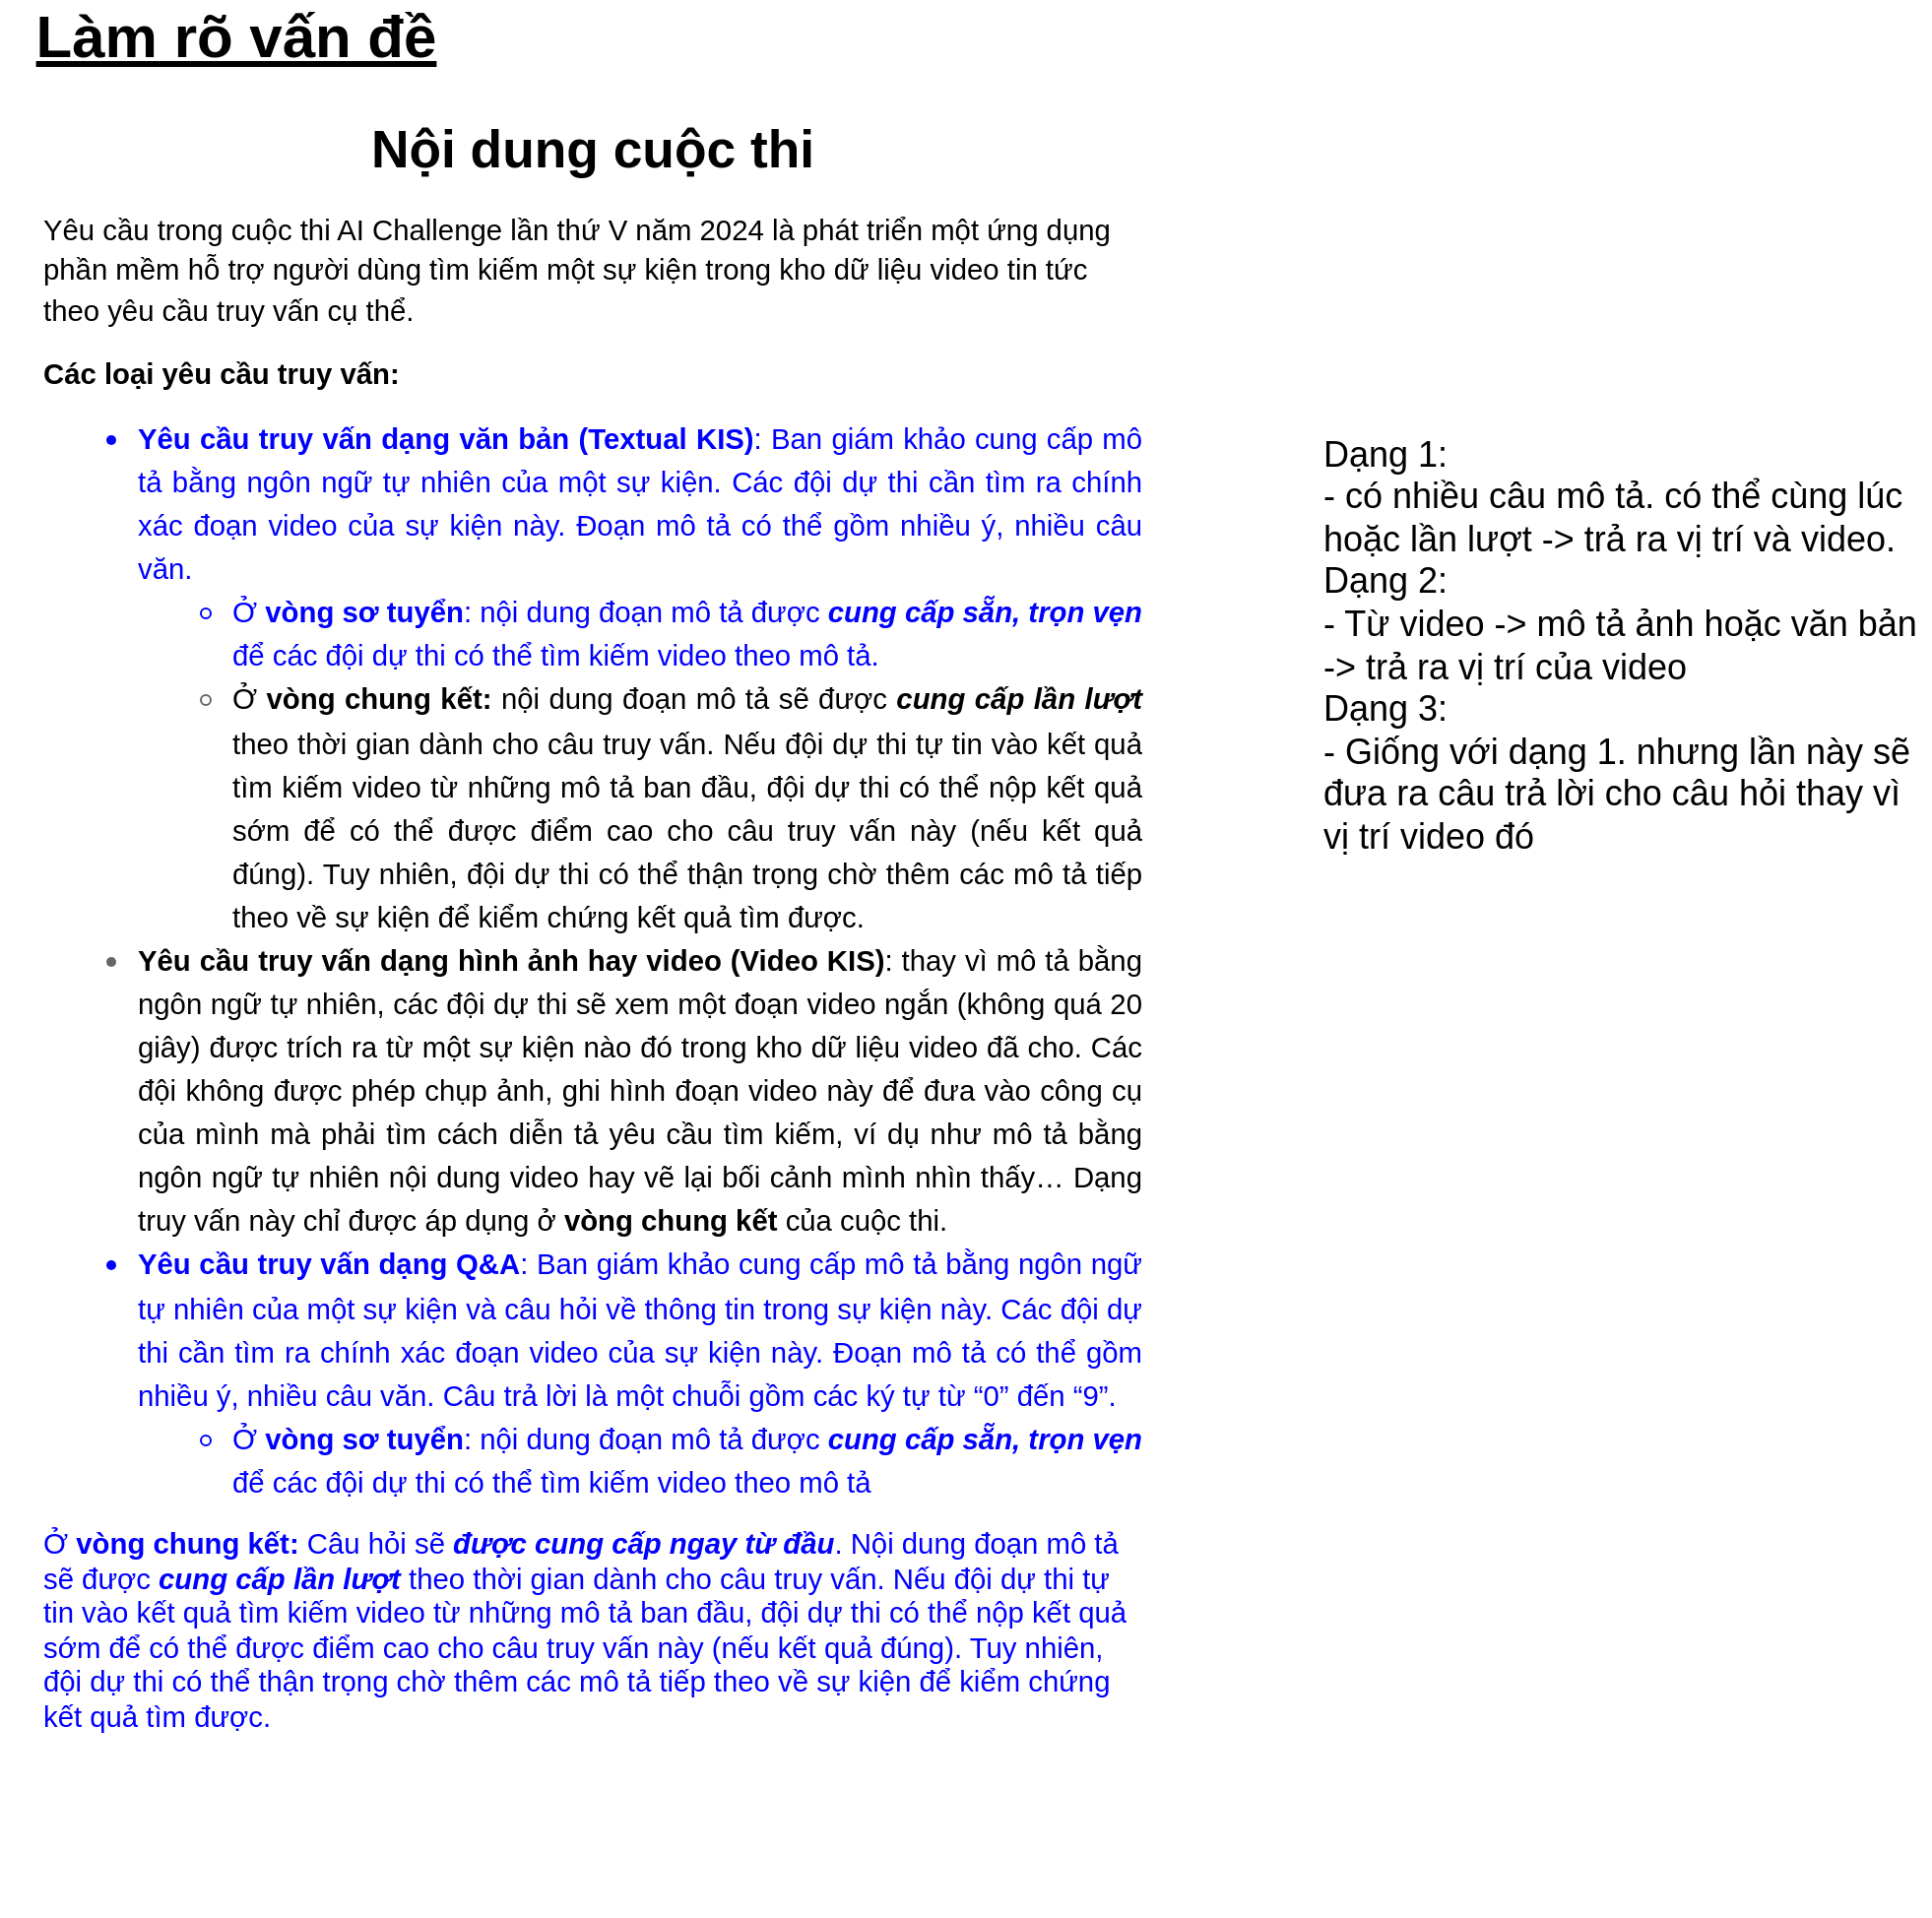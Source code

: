 <mxfile version="24.7.8" pages="3">
  <diagram name="Page-1" id="XyAQuADCcVB4QTmkmdjG">
    <mxGraphModel dx="921" dy="1379" grid="1" gridSize="10" guides="1" tooltips="1" connect="1" arrows="1" fold="1" page="1" pageScale="1" pageWidth="850" pageHeight="1100" math="0" shadow="0">
      <root>
        <mxCell id="0" />
        <mxCell id="1" parent="0" />
        <mxCell id="_iK8D-2FvXh4Rmg2TUd6-1" value="Làm rõ vấn đề" style="text;html=1;align=center;verticalAlign=middle;whiteSpace=wrap;rounded=0;fontStyle=5;fontSize=30;" vertex="1" parent="1">
          <mxGeometry x="80" y="80" width="240" height="30" as="geometry" />
        </mxCell>
        <mxCell id="_iK8D-2FvXh4Rmg2TUd6-2" value="&lt;b style=&quot;font-weight:normal;&quot; id=&quot;docs-internal-guid-2f229cfb-7fff-bcd9-1587-58c7b197e882&quot;&gt;&lt;h1 dir=&quot;ltr&quot; style=&quot;line-height:1.44;text-align: center;margin-top:5pt;margin-bottom:9pt;&quot;&gt;&lt;span style=&quot;font-size:20pt;font-family:Arial,sans-serif;color:#000000;background-color:transparent;font-weight:700;font-style:normal;font-variant:normal;text-decoration:none;vertical-align:baseline;white-space:pre;white-space:pre-wrap;&quot;&gt;Nội dung cuộc thi&lt;/span&gt;&lt;/h1&gt;&lt;p dir=&quot;ltr&quot; style=&quot;line-height:1.38;margin-top:0pt;margin-bottom:9pt;&quot;&gt;&lt;span style=&quot;font-size:11pt;font-family:Arial,sans-serif;color:#000000;background-color:transparent;font-weight:400;font-style:normal;font-variant:normal;text-decoration:none;vertical-align:baseline;white-space:pre;white-space:pre-wrap;&quot;&gt;Yêu cầu trong cuộc thi AI Challenge lần thứ V năm 2024 là phát triển một ứng dụng phần mềm hỗ trợ người dùng tìm kiếm một sự kiện trong kho dữ liệu video tin tức theo yêu cầu truy vấn cụ thể.&lt;/span&gt;&lt;/p&gt;&lt;p dir=&quot;ltr&quot; style=&quot;line-height:1.38;margin-top:0pt;margin-bottom:9pt;&quot;&gt;&lt;span style=&quot;font-size:11pt;font-family:Arial,sans-serif;color:#000000;background-color:transparent;font-weight:700;font-style:normal;font-variant:normal;text-decoration:none;vertical-align:baseline;white-space:pre;white-space:pre-wrap;&quot;&gt;Các loại yêu cầu truy vấn:&lt;/span&gt;&lt;/p&gt;&lt;ul style=&quot;margin-top:0;margin-bottom:0;padding-inline-start:48px;&quot;&gt;&lt;li dir=&quot;ltr&quot; style=&quot;list-style-type:disc;font-size:12pt;font-family:Arial,sans-serif;color:#0000ff;background-color:transparent;font-weight:400;font-style:normal;font-variant:normal;text-decoration:none;vertical-align:baseline;white-space:pre;&quot; aria-level=&quot;1&quot;&gt;&lt;p dir=&quot;ltr&quot; style=&quot;line-height:1.38;text-align: justify;margin-top:0pt;margin-bottom:0pt;&quot; role=&quot;presentation&quot;&gt;&lt;span style=&quot;font-size:11pt;font-family:Arial,sans-serif;color:#0000ff;background-color:transparent;font-weight:700;font-style:normal;font-variant:normal;text-decoration:none;vertical-align:baseline;white-space:pre;white-space:pre-wrap;&quot;&gt;Yêu cầu truy vấn dạng văn bản (Textual KIS)&lt;/span&gt;&lt;span style=&quot;font-size:11pt;font-family:Arial,sans-serif;color:#0000ff;background-color:transparent;font-weight:400;font-style:normal;font-variant:normal;text-decoration:none;vertical-align:baseline;white-space:pre;white-space:pre-wrap;&quot;&gt;: Ban giám khảo cung cấp mô tả bằng ngôn ngữ tự nhiên của một sự kiện. Các đội dự thi cần tìm ra chính xác đoạn video của sự kiện này. Đoạn mô tả có thể gồm nhiều ý, nhiều câu văn.&lt;/span&gt;&lt;/p&gt;&lt;/li&gt;&lt;ul style=&quot;margin-top:0;margin-bottom:0;padding-inline-start:48px;&quot;&gt;&lt;li dir=&quot;ltr&quot; style=&quot;list-style-type:circle;font-size:12pt;font-family:Arial,sans-serif;color:#0000ff;background-color:transparent;font-weight:400;font-style:normal;font-variant:normal;text-decoration:none;vertical-align:baseline;white-space:pre;&quot; aria-level=&quot;2&quot;&gt;&lt;p dir=&quot;ltr&quot; style=&quot;line-height:1.38;text-align: justify;margin-top:0pt;margin-bottom:0pt;&quot; role=&quot;presentation&quot;&gt;&lt;span style=&quot;font-size:11pt;font-family:Arial,sans-serif;color:#0000ff;background-color:transparent;font-weight:400;font-style:normal;font-variant:normal;text-decoration:none;vertical-align:baseline;white-space:pre;white-space:pre-wrap;&quot;&gt;Ở &lt;/span&gt;&lt;span style=&quot;font-size:11pt;font-family:Arial,sans-serif;color:#0000ff;background-color:transparent;font-weight:700;font-style:normal;font-variant:normal;text-decoration:none;vertical-align:baseline;white-space:pre;white-space:pre-wrap;&quot;&gt;vòng sơ tuyển&lt;/span&gt;&lt;span style=&quot;font-size:11pt;font-family:Arial,sans-serif;color:#0000ff;background-color:transparent;font-weight:400;font-style:normal;font-variant:normal;text-decoration:none;vertical-align:baseline;white-space:pre;white-space:pre-wrap;&quot;&gt;: nội dung đoạn mô tả được &lt;/span&gt;&lt;span style=&quot;font-size:11pt;font-family:Arial,sans-serif;color:#0000ff;background-color:transparent;font-weight:700;font-style:italic;font-variant:normal;text-decoration:none;vertical-align:baseline;white-space:pre;white-space:pre-wrap;&quot;&gt;cung cấp sẵn, trọn vẹn&lt;/span&gt;&lt;span style=&quot;font-size:11pt;font-family:Arial,sans-serif;color:#0000ff;background-color:transparent;font-weight:400;font-style:normal;font-variant:normal;text-decoration:none;vertical-align:baseline;white-space:pre;white-space:pre-wrap;&quot;&gt; để các đội dự thi có thể tìm kiếm video theo mô tả.&lt;/span&gt;&lt;/p&gt;&lt;/li&gt;&lt;li dir=&quot;ltr&quot; style=&quot;list-style-type:circle;font-size:12pt;font-family:Arial,sans-serif;color:#666666;background-color:transparent;font-weight:400;font-style:normal;font-variant:normal;text-decoration:none;vertical-align:baseline;white-space:pre;&quot; aria-level=&quot;2&quot;&gt;&lt;p dir=&quot;ltr&quot; style=&quot;line-height:1.38;text-align: justify;margin-top:0pt;margin-bottom:0pt;&quot; role=&quot;presentation&quot;&gt;&lt;span style=&quot;font-size:11pt;font-family:Arial,sans-serif;color:#000000;background-color:transparent;font-weight:400;font-style:normal;font-variant:normal;text-decoration:none;vertical-align:baseline;white-space:pre;white-space:pre-wrap;&quot;&gt;Ở &lt;/span&gt;&lt;span style=&quot;font-size:11pt;font-family:Arial,sans-serif;color:#000000;background-color:transparent;font-weight:700;font-style:normal;font-variant:normal;text-decoration:none;vertical-align:baseline;white-space:pre;white-space:pre-wrap;&quot;&gt;vòng chung kết:&lt;/span&gt;&lt;span style=&quot;font-size:11pt;font-family:Arial,sans-serif;color:#000000;background-color:transparent;font-weight:400;font-style:normal;font-variant:normal;text-decoration:none;vertical-align:baseline;white-space:pre;white-space:pre-wrap;&quot;&gt; nội dung đoạn mô tả sẽ được &lt;/span&gt;&lt;span style=&quot;font-size:11pt;font-family:Arial,sans-serif;color:#000000;background-color:transparent;font-weight:700;font-style:italic;font-variant:normal;text-decoration:none;vertical-align:baseline;white-space:pre;white-space:pre-wrap;&quot;&gt;cung cấp lần lượt&lt;/span&gt;&lt;span style=&quot;font-size:11pt;font-family:Arial,sans-serif;color:#000000;background-color:transparent;font-weight:400;font-style:normal;font-variant:normal;text-decoration:none;vertical-align:baseline;white-space:pre;white-space:pre-wrap;&quot;&gt; theo thời gian dành cho câu truy vấn. Nếu đội dự thi tự tin vào kết quả tìm kiếm video từ những mô tả ban đầu, đội dự thi có thể nộp kết quả sớm để có thể được điểm cao cho câu truy vấn này (nếu kết quả đúng). Tuy nhiên, đội dự thi có thể thận trọng chờ thêm các mô tả tiếp theo về sự kiện để kiểm chứng kết quả tìm được.&lt;/span&gt;&lt;/p&gt;&lt;/li&gt;&lt;/ul&gt;&lt;li dir=&quot;ltr&quot; style=&quot;list-style-type:disc;font-size:12pt;font-family:Arial,sans-serif;color:#666666;background-color:transparent;font-weight:400;font-style:normal;font-variant:normal;text-decoration:none;vertical-align:baseline;white-space:pre;&quot; aria-level=&quot;1&quot;&gt;&lt;p dir=&quot;ltr&quot; style=&quot;line-height:1.38;text-align: justify;margin-top:0pt;margin-bottom:0pt;&quot; role=&quot;presentation&quot;&gt;&lt;span style=&quot;font-size:11pt;font-family:Arial,sans-serif;color:#000000;background-color:transparent;font-weight:700;font-style:normal;font-variant:normal;text-decoration:none;vertical-align:baseline;white-space:pre;white-space:pre-wrap;&quot;&gt;Yêu cầu truy vấn dạng hình ảnh hay video (Video KIS)&lt;/span&gt;&lt;span style=&quot;font-size:11pt;font-family:Arial,sans-serif;color:#000000;background-color:transparent;font-weight:400;font-style:normal;font-variant:normal;text-decoration:none;vertical-align:baseline;white-space:pre;white-space:pre-wrap;&quot;&gt;: thay vì mô tả bằng ngôn ngữ tự nhiên, các đội dự thi sẽ xem một đoạn video ngắn (không quá 20 giây) được trích ra từ một sự kiện nào đó trong kho dữ liệu video đã cho. Các đội không được phép chụp ảnh, ghi hình đoạn video này để đưa vào công cụ của mình mà phải tìm cách diễn tả yêu cầu tìm kiếm, ví dụ như mô tả bằng ngôn ngữ tự nhiên nội dung video hay vẽ lại bối cảnh mình nhìn thấy… Dạng truy vấn này chỉ được áp dụng ở &lt;/span&gt;&lt;span style=&quot;font-size:11pt;font-family:Arial,sans-serif;color:#000000;background-color:transparent;font-weight:700;font-style:normal;font-variant:normal;text-decoration:none;vertical-align:baseline;white-space:pre;white-space:pre-wrap;&quot;&gt;vòng chung kết&lt;/span&gt;&lt;span style=&quot;font-size:11pt;font-family:Arial,sans-serif;color:#000000;background-color:transparent;font-weight:400;font-style:normal;font-variant:normal;text-decoration:none;vertical-align:baseline;white-space:pre;white-space:pre-wrap;&quot;&gt; của cuộc thi.&lt;/span&gt;&lt;/p&gt;&lt;/li&gt;&lt;li dir=&quot;ltr&quot; style=&quot;list-style-type:disc;font-size:12pt;font-family:Arial,sans-serif;color:#0000ff;background-color:transparent;font-weight:400;font-style:normal;font-variant:normal;text-decoration:none;vertical-align:baseline;white-space:pre;&quot; aria-level=&quot;1&quot;&gt;&lt;p dir=&quot;ltr&quot; style=&quot;line-height:1.38;text-align: justify;margin-top:0pt;margin-bottom:0pt;&quot; role=&quot;presentation&quot;&gt;&lt;span style=&quot;font-size:11pt;font-family:Arial,sans-serif;color:#0000ff;background-color:transparent;font-weight:700;font-style:normal;font-variant:normal;text-decoration:none;vertical-align:baseline;white-space:pre;white-space:pre-wrap;&quot;&gt;Yêu cầu truy vấn dạng Q&amp;amp;A&lt;/span&gt;&lt;span style=&quot;font-size:11pt;font-family:Arial,sans-serif;color:#0000ff;background-color:transparent;font-weight:400;font-style:normal;font-variant:normal;text-decoration:none;vertical-align:baseline;white-space:pre;white-space:pre-wrap;&quot;&gt;: Ban giám khảo cung cấp mô tả bằng ngôn ngữ tự nhiên của một sự kiện và câu hỏi về thông tin trong sự kiện này. Các đội dự thi cần tìm ra chính xác đoạn video của sự kiện này. Đoạn mô tả có thể gồm nhiều ý, nhiều câu văn. Câu trả lời là một chuỗi gồm các ký tự từ “0” đến “9”.&lt;/span&gt;&lt;/p&gt;&lt;/li&gt;&lt;ul style=&quot;margin-top:0;margin-bottom:0;padding-inline-start:48px;&quot;&gt;&lt;li dir=&quot;ltr&quot; style=&quot;list-style-type:circle;font-size:12pt;font-family:Arial,sans-serif;color:#0000ff;background-color:transparent;font-weight:400;font-style:normal;font-variant:normal;text-decoration:none;vertical-align:baseline;white-space:pre;&quot; aria-level=&quot;2&quot;&gt;&lt;p dir=&quot;ltr&quot; style=&quot;line-height:1.38;text-align: justify;margin-top:0pt;margin-bottom:9pt;&quot; role=&quot;presentation&quot;&gt;&lt;span style=&quot;font-size:11pt;font-family:Arial,sans-serif;color:#0000ff;background-color:transparent;font-weight:400;font-style:normal;font-variant:normal;text-decoration:none;vertical-align:baseline;white-space:pre;white-space:pre-wrap;&quot;&gt;Ở &lt;/span&gt;&lt;span style=&quot;font-size:11pt;font-family:Arial,sans-serif;color:#0000ff;background-color:transparent;font-weight:700;font-style:normal;font-variant:normal;text-decoration:none;vertical-align:baseline;white-space:pre;white-space:pre-wrap;&quot;&gt;vòng sơ tuyển&lt;/span&gt;&lt;span style=&quot;font-size:11pt;font-family:Arial,sans-serif;color:#0000ff;background-color:transparent;font-weight:400;font-style:normal;font-variant:normal;text-decoration:none;vertical-align:baseline;white-space:pre;white-space:pre-wrap;&quot;&gt;: nội dung đoạn mô tả được &lt;/span&gt;&lt;span style=&quot;font-size:11pt;font-family:Arial,sans-serif;color:#0000ff;background-color:transparent;font-weight:700;font-style:italic;font-variant:normal;text-decoration:none;vertical-align:baseline;white-space:pre;white-space:pre-wrap;&quot;&gt;cung cấp sẵn, trọn vẹn&lt;/span&gt;&lt;span style=&quot;font-size:11pt;font-family:Arial,sans-serif;color:#0000ff;background-color:transparent;font-weight:400;font-style:normal;font-variant:normal;text-decoration:none;vertical-align:baseline;white-space:pre;white-space:pre-wrap;&quot;&gt; để các đội dự thi có thể tìm kiếm video theo mô tả&lt;/span&gt;&lt;/p&gt;&lt;/li&gt;&lt;/ul&gt;&lt;/ul&gt;&lt;span style=&quot;font-size:11pt;font-family:Arial,sans-serif;color:#0000ff;background-color:transparent;font-weight:400;font-style:normal;font-variant:normal;text-decoration:none;vertical-align:baseline;white-space:pre;white-space:pre-wrap;&quot;&gt;Ở &lt;/span&gt;&lt;span style=&quot;font-size:11pt;font-family:Arial,sans-serif;color:#0000ff;background-color:transparent;font-weight:700;font-style:normal;font-variant:normal;text-decoration:none;vertical-align:baseline;white-space:pre;white-space:pre-wrap;&quot;&gt;vòng chung kết:&lt;/span&gt;&lt;span style=&quot;font-size:11pt;font-family:Arial,sans-serif;color:#0000ff;background-color:transparent;font-weight:400;font-style:normal;font-variant:normal;text-decoration:none;vertical-align:baseline;white-space:pre;white-space:pre-wrap;&quot;&gt; Câu hỏi sẽ &lt;/span&gt;&lt;span style=&quot;font-size:11pt;font-family:Arial,sans-serif;color:#0000ff;background-color:transparent;font-weight:700;font-style:italic;font-variant:normal;text-decoration:none;vertical-align:baseline;white-space:pre;white-space:pre-wrap;&quot;&gt;được cung cấp ngay từ đầu&lt;/span&gt;&lt;span style=&quot;font-size:11pt;font-family:Arial,sans-serif;color:#0000ff;background-color:transparent;font-weight:400;font-style:normal;font-variant:normal;text-decoration:none;vertical-align:baseline;white-space:pre;white-space:pre-wrap;&quot;&gt;. Nội dung đoạn mô tả sẽ được &lt;/span&gt;&lt;span style=&quot;font-size:11pt;font-family:Arial,sans-serif;color:#0000ff;background-color:transparent;font-weight:700;font-style:italic;font-variant:normal;text-decoration:none;vertical-align:baseline;white-space:pre;white-space:pre-wrap;&quot;&gt;cung cấp lần lượt&lt;/span&gt;&lt;span style=&quot;font-size:11pt;font-family:Arial,sans-serif;color:#0000ff;background-color:transparent;font-weight:400;font-style:normal;font-variant:normal;text-decoration:none;vertical-align:baseline;white-space:pre;white-space:pre-wrap;&quot;&gt; theo thời gian dành cho câu truy vấn. Nếu đội dự thi tự tin vào kết quả tìm kiếm video từ những mô tả ban đầu, đội dự thi có thể nộp kết quả sớm để có thể được điểm cao cho câu truy vấn này (nếu kết quả đúng). Tuy nhiên, đội dự thi có thể thận trọng chờ thêm các mô tả tiếp theo về sự kiện để kiểm chứng kết quả tìm được.&lt;/span&gt;&lt;/b&gt;" style="text;whiteSpace=wrap;html=1;" vertex="1" parent="1">
          <mxGeometry x="100" y="120" width="560" height="930" as="geometry" />
        </mxCell>
        <mxCell id="_iK8D-2FvXh4Rmg2TUd6-3" value="Dạng 1:&lt;div&gt;- có nhiều câu mô tả. có thể cùng lúc hoặc lần lượt -&amp;gt;&lt;span style=&quot;background-color: initial;&quot;&gt;&amp;nbsp;trả ra vị trí và video.&lt;/span&gt;&lt;/div&gt;&lt;div&gt;&lt;span style=&quot;background-color: initial;&quot;&gt;Dạng 2:&lt;/span&gt;&lt;/div&gt;&lt;div&gt;&lt;span style=&quot;background-color: initial;&quot;&gt;- Từ video -&amp;gt; mô tả ảnh hoặc văn bản -&amp;gt; trả ra vị trí của video&lt;/span&gt;&lt;/div&gt;&lt;div&gt;&lt;span style=&quot;background-color: initial;&quot;&gt;Dạng 3:&lt;/span&gt;&lt;/div&gt;&lt;div&gt;&lt;span style=&quot;background-color: initial;&quot;&gt;- Giống với dạng 1. nhưng lần này sẽ đưa ra câu trả lời cho câu hỏi thay vì vị trí video đó&lt;/span&gt;&lt;/div&gt;" style="text;html=1;align=left;verticalAlign=middle;whiteSpace=wrap;rounded=0;fontSize=18;" vertex="1" parent="1">
          <mxGeometry x="750" y="310" width="310" height="190" as="geometry" />
        </mxCell>
      </root>
    </mxGraphModel>
  </diagram>
  <diagram id="Unx6OYOfaWwuwpdmfeZV" name="Page-2">
    <mxGraphModel dx="737" dy="2203" grid="1" gridSize="10" guides="1" tooltips="1" connect="1" arrows="1" fold="1" page="1" pageScale="1" pageWidth="850" pageHeight="1100" math="0" shadow="0">
      <root>
        <mxCell id="0" />
        <mxCell id="1" parent="0" />
        <mxCell id="64__7UQ6sDWs-SWu5UM7-1" value="Mô hình yêu cầu (Tạm thời)&lt;div&gt;&lt;br&gt;&lt;/div&gt;&lt;div&gt;- Xác định được &lt;u&gt;danh sách&lt;/u&gt; những Video khả thi liên quan đến truy vấn đang tìm kiếm. -&amp;gt; Giảm thời gian phải xử lý.&amp;nbsp;&lt;/div&gt;&lt;div&gt;&lt;br&gt;&lt;/div&gt;&lt;div&gt;- Với mỗi video trả ra đoạn khả thi nhất theo điểm số nào đó [u,v]. -&amp;gt; để người dùng xem lại một lần&lt;/div&gt;&lt;div&gt;&lt;br&gt;&lt;/div&gt;&lt;div&gt;- Trả lời câu hỏi sẽ do người dùng cân nhắc nội dung của video&lt;/div&gt;&lt;div&gt;&lt;br&gt;&lt;/div&gt;&lt;div&gt;- khi các câu mô tả được thêm vào hệ thống phải chạy tiếp chứ không được chạy lại&lt;/div&gt;&lt;div&gt;&lt;br&gt;&lt;/div&gt;&lt;div&gt;- Có thể chọn các tham số như checkbox để lấy phần giao, hợp, hoặc loại ra.&lt;/div&gt;&lt;div&gt;&lt;br&gt;&lt;/div&gt;&lt;div&gt;- Có thể thêm video vào dễ dàng&lt;/div&gt;&lt;div&gt;&lt;br&gt;&lt;/div&gt;&lt;div&gt;- Có giao diện thân thiện -&amp;gt; DJANGO ?&lt;/div&gt;" style="text;html=1;align=left;verticalAlign=middle;whiteSpace=wrap;rounded=0;fontSize=18;" vertex="1" parent="1">
          <mxGeometry x="100" y="-70" width="450" height="520" as="geometry" />
        </mxCell>
      </root>
    </mxGraphModel>
  </diagram>
  <diagram id="rfIR66pPYt_yQYKcGMVf" name="Page-3">
    <mxGraphModel dx="1587" dy="1103" grid="1" gridSize="10" guides="1" tooltips="1" connect="1" arrows="1" fold="1" page="1" pageScale="1" pageWidth="850" pageHeight="1100" math="0" shadow="0">
      <root>
        <mxCell id="0" />
        <mxCell id="1" parent="0" />
        <mxCell id="wkcmUXmksVHShLTnnCpT-3" value="" style="edgeStyle=elbowEdgeStyle;rounded=0;orthogonalLoop=1;jettySize=auto;html=1;" parent="1" source="wkcmUXmksVHShLTnnCpT-1" target="wkcmUXmksVHShLTnnCpT-2" edge="1">
          <mxGeometry relative="1" as="geometry" />
        </mxCell>
        <mxCell id="wkcmUXmksVHShLTnnCpT-5" value="" style="edgeStyle=orthogonalEdgeStyle;rounded=0;orthogonalLoop=1;jettySize=auto;html=1;" parent="1" source="wkcmUXmksVHShLTnnCpT-1" target="wkcmUXmksVHShLTnnCpT-4" edge="1">
          <mxGeometry relative="1" as="geometry" />
        </mxCell>
        <mxCell id="wkcmUXmksVHShLTnnCpT-1" value="Video" style="rounded=0;whiteSpace=wrap;html=1;" parent="1" vertex="1">
          <mxGeometry x="40" y="280" width="120" height="60" as="geometry" />
        </mxCell>
        <mxCell id="wkcmUXmksVHShLTnnCpT-11" value="" style="edgeStyle=elbowEdgeStyle;rounded=0;orthogonalLoop=1;jettySize=auto;html=1;" parent="1" source="wkcmUXmksVHShLTnnCpT-2" target="wkcmUXmksVHShLTnnCpT-10" edge="1">
          <mxGeometry relative="1" as="geometry" />
        </mxCell>
        <mxCell id="wkcmUXmksVHShLTnnCpT-13" value="" style="edgeStyle=orthogonalEdgeStyle;rounded=0;orthogonalLoop=1;jettySize=auto;html=1;" parent="1" source="wkcmUXmksVHShLTnnCpT-2" target="wkcmUXmksVHShLTnnCpT-12" edge="1">
          <mxGeometry relative="1" as="geometry" />
        </mxCell>
        <mxCell id="wkcmUXmksVHShLTnnCpT-2" value="Văn bản Âm thanh" style="rounded=0;whiteSpace=wrap;html=1;" parent="1" vertex="1">
          <mxGeometry x="240" y="160" width="120" height="60" as="geometry" />
        </mxCell>
        <mxCell id="wkcmUXmksVHShLTnnCpT-16" value="" style="edgeStyle=elbowEdgeStyle;rounded=0;orthogonalLoop=1;jettySize=auto;html=1;" parent="1" source="wkcmUXmksVHShLTnnCpT-4" target="wkcmUXmksVHShLTnnCpT-14" edge="1">
          <mxGeometry relative="1" as="geometry" />
        </mxCell>
        <mxCell id="wkcmUXmksVHShLTnnCpT-4" value="KeyFrame" style="rounded=0;whiteSpace=wrap;html=1;" parent="1" vertex="1">
          <mxGeometry x="240" y="280" width="120" height="60" as="geometry" />
        </mxCell>
        <mxCell id="wkcmUXmksVHShLTnnCpT-6" value="Media Info" style="rounded=0;whiteSpace=wrap;html=1;" parent="1" vertex="1">
          <mxGeometry x="240" y="440" width="120" height="60" as="geometry" />
        </mxCell>
        <mxCell id="wkcmUXmksVHShLTnnCpT-7" value="" style="endArrow=classic;html=1;rounded=0;exitX=1;exitY=0.5;exitDx=0;exitDy=0;entryX=0;entryY=0.5;entryDx=0;entryDy=0;edgeStyle=elbowEdgeStyle;" parent="1" source="wkcmUXmksVHShLTnnCpT-1" target="wkcmUXmksVHShLTnnCpT-6" edge="1">
          <mxGeometry width="50" height="50" relative="1" as="geometry">
            <mxPoint x="100" y="460" as="sourcePoint" />
            <mxPoint x="150" y="410" as="targetPoint" />
          </mxGeometry>
        </mxCell>
        <mxCell id="wkcmUXmksVHShLTnnCpT-8" value="Clip feature 32" style="rounded=0;whiteSpace=wrap;html=1;" parent="1" vertex="1">
          <mxGeometry x="240" y="520" width="120" height="60" as="geometry" />
        </mxCell>
        <mxCell id="wkcmUXmksVHShLTnnCpT-9" value="" style="endArrow=classic;html=1;rounded=0;entryX=0;entryY=0.5;entryDx=0;entryDy=0;exitX=1;exitY=0.5;exitDx=0;exitDy=0;edgeStyle=orthogonalEdgeStyle;" parent="1" source="wkcmUXmksVHShLTnnCpT-1" target="wkcmUXmksVHShLTnnCpT-8" edge="1">
          <mxGeometry width="50" height="50" relative="1" as="geometry">
            <mxPoint x="180" y="290" as="sourcePoint" />
            <mxPoint x="190" y="440" as="targetPoint" />
          </mxGeometry>
        </mxCell>
        <mxCell id="wkcmUXmksVHShLTnnCpT-10" value="Object được nhắc tới" style="rounded=0;whiteSpace=wrap;html=1;" parent="1" vertex="1">
          <mxGeometry x="440" y="40" width="120" height="60" as="geometry" />
        </mxCell>
        <mxCell id="wkcmUXmksVHShLTnnCpT-12" value="Tóm tắt" style="rounded=0;whiteSpace=wrap;html=1;" parent="1" vertex="1">
          <mxGeometry x="440" y="120" width="120" height="60" as="geometry" />
        </mxCell>
        <mxCell id="wkcmUXmksVHShLTnnCpT-14" value="Object trong từng key frame" style="whiteSpace=wrap;html=1;rounded=0;" parent="1" vertex="1">
          <mxGeometry x="440" y="200" width="120" height="60" as="geometry" />
        </mxCell>
        <mxCell id="wkcmUXmksVHShLTnnCpT-17" value="Image Caption" style="rounded=0;whiteSpace=wrap;html=1;" parent="1" vertex="1">
          <mxGeometry x="440" y="280" width="120" height="60" as="geometry" />
        </mxCell>
        <mxCell id="wkcmUXmksVHShLTnnCpT-18" value="" style="endArrow=classic;html=1;rounded=0;exitX=1;exitY=0.5;exitDx=0;exitDy=0;entryX=0;entryY=0.5;entryDx=0;entryDy=0;edgeStyle=elbowEdgeStyle;" parent="1" source="wkcmUXmksVHShLTnnCpT-4" target="wkcmUXmksVHShLTnnCpT-17" edge="1">
          <mxGeometry width="50" height="50" relative="1" as="geometry">
            <mxPoint x="340" y="420" as="sourcePoint" />
            <mxPoint x="390" y="370" as="targetPoint" />
          </mxGeometry>
        </mxCell>
        <mxCell id="wkcmUXmksVHShLTnnCpT-20" value="OCR ???" style="rounded=0;whiteSpace=wrap;html=1;" parent="1" vertex="1">
          <mxGeometry x="440" y="360" width="120" height="60" as="geometry" />
        </mxCell>
        <mxCell id="wkcmUXmksVHShLTnnCpT-21" value="" style="endArrow=classic;html=1;rounded=0;exitX=1;exitY=0.5;exitDx=0;exitDy=0;entryX=0;entryY=0.5;entryDx=0;entryDy=0;edgeStyle=elbowEdgeStyle;" parent="1" source="wkcmUXmksVHShLTnnCpT-4" target="wkcmUXmksVHShLTnnCpT-20" edge="1">
          <mxGeometry width="50" height="50" relative="1" as="geometry">
            <mxPoint x="430" y="480" as="sourcePoint" />
            <mxPoint x="450" y="390" as="targetPoint" />
          </mxGeometry>
        </mxCell>
        <mxCell id="ByELKKtamKLCPXEzUEcX-2" value="" style="edgeStyle=orthogonalEdgeStyle;rounded=0;orthogonalLoop=1;jettySize=auto;html=1;" edge="1" parent="1" source="NdYlCeQCbCe_D5UK2hrB-12" target="ByELKKtamKLCPXEzUEcX-1">
          <mxGeometry relative="1" as="geometry" />
        </mxCell>
        <mxCell id="NdYlCeQCbCe_D5UK2hrB-12" value="List Object" style="rounded=0;whiteSpace=wrap;html=1;" vertex="1" parent="1">
          <mxGeometry x="40" y="640" width="120" height="60" as="geometry" />
        </mxCell>
        <mxCell id="ByELKKtamKLCPXEzUEcX-1" value="Dùng như bảng đặc trưng - vector (1x gì đó)" style="rounded=0;whiteSpace=wrap;html=1;" vertex="1" parent="1">
          <mxGeometry x="240" y="640" width="160" height="60" as="geometry" />
        </mxCell>
        <mxCell id="ByELKKtamKLCPXEzUEcX-3" value="Dùng như filter để lọc video - chia thành các list khác nhau" style="rounded=0;whiteSpace=wrap;html=1;" vertex="1" parent="1">
          <mxGeometry x="240" y="720" width="160" height="60" as="geometry" />
        </mxCell>
        <mxCell id="ByELKKtamKLCPXEzUEcX-4" value="" style="endArrow=classic;html=1;rounded=0;exitX=1;exitY=0.5;exitDx=0;exitDy=0;entryX=0;entryY=0.5;entryDx=0;entryDy=0;" edge="1" parent="1" source="NdYlCeQCbCe_D5UK2hrB-12" target="ByELKKtamKLCPXEzUEcX-3">
          <mxGeometry width="50" height="50" relative="1" as="geometry">
            <mxPoint x="230" y="630" as="sourcePoint" />
            <mxPoint x="280" y="580" as="targetPoint" />
          </mxGeometry>
        </mxCell>
        <mxCell id="ByELKKtamKLCPXEzUEcX-7" value="" style="edgeStyle=orthogonalEdgeStyle;rounded=0;orthogonalLoop=1;jettySize=auto;html=1;" edge="1" parent="1" source="ByELKKtamKLCPXEzUEcX-5" target="ByELKKtamKLCPXEzUEcX-6">
          <mxGeometry relative="1" as="geometry" />
        </mxCell>
        <mxCell id="ByELKKtamKLCPXEzUEcX-5" value="Caption hay các dạng văn bản mang ý nghĩa" style="rounded=0;whiteSpace=wrap;html=1;" vertex="1" parent="1">
          <mxGeometry x="40" y="840" width="120" height="60" as="geometry" />
        </mxCell>
        <mxCell id="ByELKKtamKLCPXEzUEcX-9" value="" style="edgeStyle=orthogonalEdgeStyle;rounded=0;orthogonalLoop=1;jettySize=auto;html=1;" edge="1" parent="1" source="ByELKKtamKLCPXEzUEcX-6" target="ByELKKtamKLCPXEzUEcX-8">
          <mxGeometry relative="1" as="geometry" />
        </mxCell>
        <mxCell id="ByELKKtamKLCPXEzUEcX-6" value="Model nào đó" style="rounded=0;whiteSpace=wrap;html=1;" vertex="1" parent="1">
          <mxGeometry x="200" y="840" width="120" height="60" as="geometry" />
        </mxCell>
        <mxCell id="ByELKKtamKLCPXEzUEcX-8" value="Đặc trưng dạng 1 chiều - black box - vector (1 x 4096) ???" style="rounded=0;whiteSpace=wrap;html=1;" vertex="1" parent="1">
          <mxGeometry x="360" y="840" width="200" height="60" as="geometry" />
        </mxCell>
        <mxCell id="ByELKKtamKLCPXEzUEcX-13" value="" style="edgeStyle=orthogonalEdgeStyle;rounded=0;orthogonalLoop=1;jettySize=auto;html=1;" edge="1" parent="1" source="ByELKKtamKLCPXEzUEcX-10" target="ByELKKtamKLCPXEzUEcX-12">
          <mxGeometry relative="1" as="geometry" />
        </mxCell>
        <mxCell id="ByELKKtamKLCPXEzUEcX-10" value="Caption 1" style="rounded=0;whiteSpace=wrap;html=1;" vertex="1" parent="1">
          <mxGeometry x="80" y="960" width="120" height="60" as="geometry" />
        </mxCell>
        <mxCell id="ByELKKtamKLCPXEzUEcX-15" value="" style="edgeStyle=orthogonalEdgeStyle;rounded=0;orthogonalLoop=1;jettySize=auto;html=1;" edge="1" parent="1" source="ByELKKtamKLCPXEzUEcX-11" target="ByELKKtamKLCPXEzUEcX-14">
          <mxGeometry relative="1" as="geometry" />
        </mxCell>
        <mxCell id="ByELKKtamKLCPXEzUEcX-11" value="Caption 2" style="rounded=0;whiteSpace=wrap;html=1;" vertex="1" parent="1">
          <mxGeometry x="80" y="1040" width="120" height="60" as="geometry" />
        </mxCell>
        <mxCell id="ByELKKtamKLCPXEzUEcX-17" value="" style="edgeStyle=orthogonalEdgeStyle;rounded=0;orthogonalLoop=1;jettySize=auto;html=1;" edge="1" parent="1" source="ByELKKtamKLCPXEzUEcX-12" target="ByELKKtamKLCPXEzUEcX-16">
          <mxGeometry relative="1" as="geometry" />
        </mxCell>
        <mxCell id="ByELKKtamKLCPXEzUEcX-12" value="Model nào đó" style="rounded=0;whiteSpace=wrap;html=1;" vertex="1" parent="1">
          <mxGeometry x="240" y="960" width="120" height="60" as="geometry" />
        </mxCell>
        <mxCell id="ByELKKtamKLCPXEzUEcX-19" value="" style="edgeStyle=orthogonalEdgeStyle;rounded=0;orthogonalLoop=1;jettySize=auto;html=1;" edge="1" parent="1" source="ByELKKtamKLCPXEzUEcX-14" target="ByELKKtamKLCPXEzUEcX-18">
          <mxGeometry relative="1" as="geometry" />
        </mxCell>
        <mxCell id="ByELKKtamKLCPXEzUEcX-14" value="Model nào đó" style="rounded=0;whiteSpace=wrap;html=1;" vertex="1" parent="1">
          <mxGeometry x="240" y="1040" width="120" height="60" as="geometry" />
        </mxCell>
        <mxCell id="ByELKKtamKLCPXEzUEcX-22" value="" style="edgeStyle=orthogonalEdgeStyle;rounded=0;orthogonalLoop=1;jettySize=auto;html=1;" edge="1" parent="1" source="ByELKKtamKLCPXEzUEcX-16" target="ByELKKtamKLCPXEzUEcX-21">
          <mxGeometry relative="1" as="geometry" />
        </mxCell>
        <mxCell id="ByELKKtamKLCPXEzUEcX-16" value="1x4096" style="rounded=0;whiteSpace=wrap;html=1;" vertex="1" parent="1">
          <mxGeometry x="400" y="960" width="120" height="60" as="geometry" />
        </mxCell>
        <mxCell id="ByELKKtamKLCPXEzUEcX-23" value="" style="edgeStyle=orthogonalEdgeStyle;rounded=0;orthogonalLoop=1;jettySize=auto;html=1;" edge="1" parent="1" source="ByELKKtamKLCPXEzUEcX-18" target="ByELKKtamKLCPXEzUEcX-21">
          <mxGeometry relative="1" as="geometry" />
        </mxCell>
        <mxCell id="ByELKKtamKLCPXEzUEcX-18" value="1x4096" style="rounded=0;whiteSpace=wrap;html=1;" vertex="1" parent="1">
          <mxGeometry x="400" y="1040" width="120" height="60" as="geometry" />
        </mxCell>
        <mxCell id="ByELKKtamKLCPXEzUEcX-20" value="Maybe train theo cách này&lt;br&gt;- Lấy 2 cái caption khác nhau nhưng đều cùng về video đó&lt;br&gt;- dùng model để tạo ra vector feature 1 chiều&lt;div&gt;- Trừ nhau&amp;nbsp;&lt;/div&gt;&lt;div&gt;- Loss tính càng gần 0 càng tốt.&lt;/div&gt;&lt;div&gt;&lt;br&gt;&lt;/div&gt;" style="text;html=1;align=left;verticalAlign=middle;whiteSpace=wrap;rounded=0;" vertex="1" parent="1">
          <mxGeometry x="-210" y="960" width="270" height="140" as="geometry" />
        </mxCell>
        <mxCell id="ByELKKtamKLCPXEzUEcX-25" value="" style="edgeStyle=orthogonalEdgeStyle;rounded=0;orthogonalLoop=1;jettySize=auto;html=1;" edge="1" parent="1" source="ByELKKtamKLCPXEzUEcX-21" target="ByELKKtamKLCPXEzUEcX-24">
          <mxGeometry relative="1" as="geometry" />
        </mxCell>
        <mxCell id="ByELKKtamKLCPXEzUEcX-21" value="Lấy caption 1 - cho caption 2" style="rounded=0;whiteSpace=wrap;html=1;" vertex="1" parent="1">
          <mxGeometry x="560" y="1000" width="120" height="60" as="geometry" />
        </mxCell>
        <mxCell id="ByELKKtamKLCPXEzUEcX-24" value="Tất cả giá trị gần 0" style="rounded=0;whiteSpace=wrap;html=1;" vertex="1" parent="1">
          <mxGeometry x="710" y="1000" width="120" height="60" as="geometry" />
        </mxCell>
      </root>
    </mxGraphModel>
  </diagram>
</mxfile>
